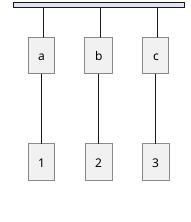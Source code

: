 {
  "sha1": "gyjrv9ugso37xmx0091t7i45k8m0rw",
  "insertion": {
    "when": "2024-06-01T09:03:08.544Z",
    "url": "https://forum.plantuml.net/14589/possible-bug-in-nwdiag",
    "user": "plantuml@gmail.com"
  }
}
@startuml
nwdiag {
  network {
    a;
    b;
    c;
  }
  a -- 1
  b -- 2
  c -- 3
}
@enduml
